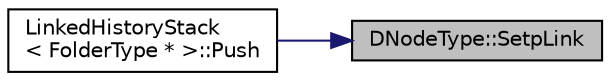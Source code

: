 digraph "DNodeType::SetpLink"
{
 // LATEX_PDF_SIZE
  edge [fontname="Helvetica",fontsize="10",labelfontname="Helvetica",labelfontsize="10"];
  node [fontname="Helvetica",fontsize="10",shape=record];
  rankdir="RL";
  Node20 [label="DNodeType::SetpLink",height=0.2,width=0.4,color="black", fillcolor="grey75", style="filled", fontcolor="black",tooltip="Set Pointer to Prev Node."];
  Node20 -> Node21 [dir="back",color="midnightblue",fontsize="10",style="solid",fontname="Helvetica"];
  Node21 [label="LinkedHistoryStack\l\< FolderType * \>::Push",height=0.2,width=0.4,color="black", fillcolor="white", style="filled",URL="$class_linked_history_stack.html#a63704ba13595040e206b4ca4d4a7feb0",tooltip=" "];
}
